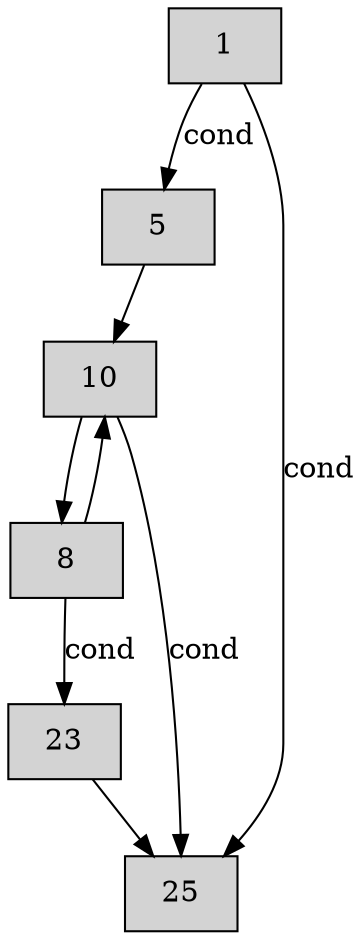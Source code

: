 digraph CFG {
    node [shape=box, style=filled];

    "1" [label="1"];
    "5" [label="5"];
    "8" [label="8"];
    "10" [label="10"];
    "23" [label="23"];
    "25" [label="25"];

    "1" -> "25" [label="cond"];
    "1" -> "5" [label="cond"];

    "5" -> "10";

    "10" -> "25" [label="cond"];
    "10" -> "8" [label=""];

    "8" -> "23" [label="cond"];
    "8" -> "10" [label=""];

    "23" -> "25";
}